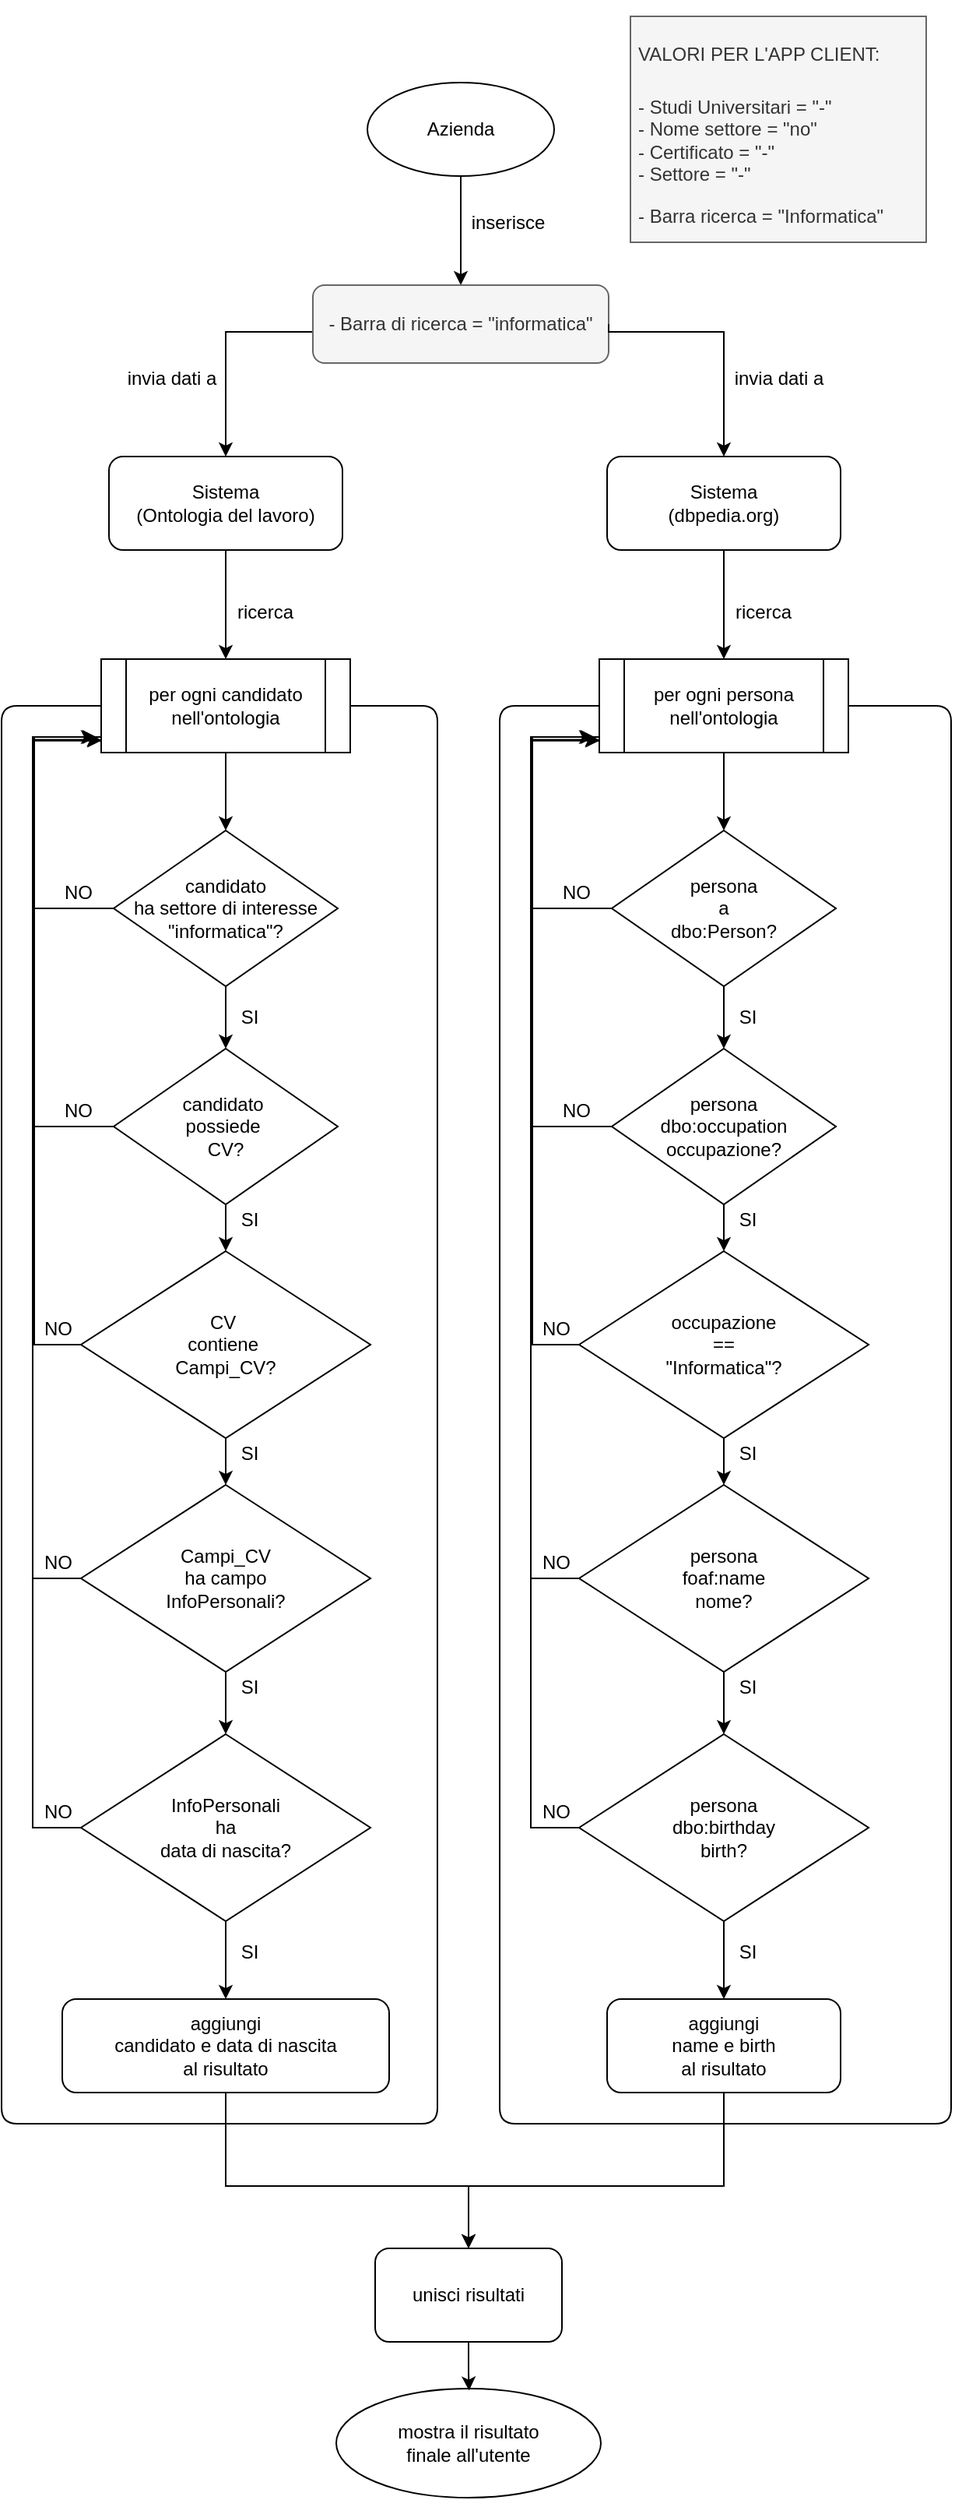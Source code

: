 <mxfile version="14.4.3" type="device"><diagram id="ayHtmYgfoHVvkvzsXFXl" name="Page-1"><mxGraphModel dx="1278" dy="1089" grid="1" gridSize="10" guides="1" tooltips="1" connect="1" arrows="1" fold="1" page="0" pageScale="1" pageWidth="827" pageHeight="1169" math="0" shadow="0"><root><mxCell id="0"/><mxCell id="1" parent="0"/><mxCell id="3jaV1H3lAXQtu0JZNAEJ-7" style="edgeStyle=orthogonalEdgeStyle;rounded=0;orthogonalLoop=1;jettySize=auto;html=1;" parent="1" source="3jaV1H3lAXQtu0JZNAEJ-1" target="3jaV1H3lAXQtu0JZNAEJ-5" edge="1"><mxGeometry relative="1" as="geometry"/></mxCell><mxCell id="3jaV1H3lAXQtu0JZNAEJ-1" value="Azienda" style="ellipse;whiteSpace=wrap;html=1;" parent="1" vertex="1"><mxGeometry x="595" y="40" width="120" height="60" as="geometry"/></mxCell><mxCell id="3jaV1H3lAXQtu0JZNAEJ-4" value="inserisce" style="text;html=1;align=center;verticalAlign=middle;resizable=0;points=[];autosize=1;" parent="1" vertex="1"><mxGeometry x="655" y="120" width="60" height="20" as="geometry"/></mxCell><mxCell id="3jaV1H3lAXQtu0JZNAEJ-13" style="edgeStyle=orthogonalEdgeStyle;rounded=0;orthogonalLoop=1;jettySize=auto;html=1;" parent="1" source="3jaV1H3lAXQtu0JZNAEJ-5" target="3jaV1H3lAXQtu0JZNAEJ-12" edge="1"><mxGeometry relative="1" as="geometry"><Array as="points"><mxPoint x="655" y="200"/><mxPoint x="504" y="200"/></Array></mxGeometry></mxCell><mxCell id="3jaV1H3lAXQtu0JZNAEJ-5" value="- Barra di ricerca = &quot;informatica&quot;" style="rounded=1;whiteSpace=wrap;html=1;fillColor=#f5f5f5;strokeColor=#666666;fontColor=#333333;" parent="1" vertex="1"><mxGeometry x="560" y="170" width="190" height="50" as="geometry"/></mxCell><mxCell id="3jaV1H3lAXQtu0JZNAEJ-24" style="edgeStyle=orthogonalEdgeStyle;rounded=0;orthogonalLoop=1;jettySize=auto;html=1;entryX=-0.011;entryY=0.876;entryDx=0;entryDy=0;entryPerimeter=0;" parent="1" source="3jaV1H3lAXQtu0JZNAEJ-9" target="3jaV1H3lAXQtu0JZNAEJ-17" edge="1"><mxGeometry relative="1" as="geometry"><Array as="points"><mxPoint x="380" y="570"/><mxPoint x="380" y="460"/><mxPoint x="424" y="460"/><mxPoint x="424" y="463"/></Array></mxGeometry></mxCell><mxCell id="3jaV1H3lAXQtu0JZNAEJ-31" style="edgeStyle=orthogonalEdgeStyle;rounded=0;orthogonalLoop=1;jettySize=auto;html=1;entryX=0.5;entryY=0;entryDx=0;entryDy=0;" parent="1" source="3jaV1H3lAXQtu0JZNAEJ-9" target="3jaV1H3lAXQtu0JZNAEJ-28" edge="1"><mxGeometry relative="1" as="geometry"/></mxCell><mxCell id="3jaV1H3lAXQtu0JZNAEJ-9" value="candidato&lt;br&gt;ha settore di interesse&lt;br&gt;&quot;informatica&quot;?" style="rhombus;whiteSpace=wrap;html=1;" parent="1" vertex="1"><mxGeometry x="432" y="520" width="144" height="100" as="geometry"/></mxCell><mxCell id="3jaV1H3lAXQtu0JZNAEJ-11" value="invia dati a" style="text;html=1;align=center;verticalAlign=middle;resizable=0;points=[];autosize=1;" parent="1" vertex="1"><mxGeometry x="434" y="220" width="70" height="20" as="geometry"/></mxCell><mxCell id="3jaV1H3lAXQtu0JZNAEJ-18" style="edgeStyle=orthogonalEdgeStyle;rounded=0;orthogonalLoop=1;jettySize=auto;html=1;entryX=0.5;entryY=0;entryDx=0;entryDy=0;" parent="1" source="3jaV1H3lAXQtu0JZNAEJ-12" target="3jaV1H3lAXQtu0JZNAEJ-17" edge="1"><mxGeometry relative="1" as="geometry"/></mxCell><mxCell id="3jaV1H3lAXQtu0JZNAEJ-12" value="Sistema&lt;br&gt;(Ontologia del lavoro)" style="rounded=1;whiteSpace=wrap;html=1;" parent="1" vertex="1"><mxGeometry x="429" y="280" width="150" height="60" as="geometry"/></mxCell><mxCell id="3jaV1H3lAXQtu0JZNAEJ-15" value="ricerca" style="text;html=1;align=center;verticalAlign=middle;resizable=0;points=[];autosize=1;" parent="1" vertex="1"><mxGeometry x="504" y="370" width="50" height="20" as="geometry"/></mxCell><mxCell id="3jaV1H3lAXQtu0JZNAEJ-19" style="edgeStyle=orthogonalEdgeStyle;rounded=0;orthogonalLoop=1;jettySize=auto;html=1;" parent="1" source="3jaV1H3lAXQtu0JZNAEJ-17" target="3jaV1H3lAXQtu0JZNAEJ-9" edge="1"><mxGeometry relative="1" as="geometry"/></mxCell><mxCell id="3jaV1H3lAXQtu0JZNAEJ-17" value="per ogni candidato nell'ontologia" style="shape=process;whiteSpace=wrap;html=1;backgroundOutline=1;" parent="1" vertex="1"><mxGeometry x="424" y="410" width="160" height="60" as="geometry"/></mxCell><mxCell id="3jaV1H3lAXQtu0JZNAEJ-25" value="NO" style="text;html=1;align=center;verticalAlign=middle;resizable=0;points=[];autosize=1;" parent="1" vertex="1"><mxGeometry x="394" y="550" width="30" height="20" as="geometry"/></mxCell><mxCell id="3jaV1H3lAXQtu0JZNAEJ-27" value="SI" style="text;html=1;align=center;verticalAlign=middle;resizable=0;points=[];autosize=1;" parent="1" vertex="1"><mxGeometry x="504" y="630" width="30" height="20" as="geometry"/></mxCell><mxCell id="3jaV1H3lAXQtu0JZNAEJ-32" style="edgeStyle=orthogonalEdgeStyle;rounded=0;orthogonalLoop=1;jettySize=auto;html=1;" parent="1" source="3jaV1H3lAXQtu0JZNAEJ-28" edge="1"><mxGeometry relative="1" as="geometry"><mxPoint x="420" y="460" as="targetPoint"/><Array as="points"><mxPoint x="380" y="710"/><mxPoint x="380" y="460"/><mxPoint x="420" y="460"/></Array></mxGeometry></mxCell><mxCell id="3jaV1H3lAXQtu0JZNAEJ-37" style="edgeStyle=orthogonalEdgeStyle;rounded=0;orthogonalLoop=1;jettySize=auto;html=1;entryX=0.5;entryY=0;entryDx=0;entryDy=0;" parent="1" source="3jaV1H3lAXQtu0JZNAEJ-28" target="3jaV1H3lAXQtu0JZNAEJ-34" edge="1"><mxGeometry relative="1" as="geometry"/></mxCell><mxCell id="3jaV1H3lAXQtu0JZNAEJ-28" value="&lt;span&gt;candidato&amp;nbsp;&lt;/span&gt;&lt;br&gt;&lt;span&gt;possiede&amp;nbsp;&lt;/span&gt;&lt;br&gt;&lt;span&gt;CV?&lt;/span&gt;" style="rhombus;whiteSpace=wrap;html=1;" parent="1" vertex="1"><mxGeometry x="432" y="660" width="144" height="100" as="geometry"/></mxCell><mxCell id="3jaV1H3lAXQtu0JZNAEJ-29" value="NO" style="text;html=1;align=center;verticalAlign=middle;resizable=0;points=[];autosize=1;" parent="1" vertex="1"><mxGeometry x="394" y="690" width="30" height="20" as="geometry"/></mxCell><mxCell id="3jaV1H3lAXQtu0JZNAEJ-30" value="SI" style="text;html=1;align=center;verticalAlign=middle;resizable=0;points=[];autosize=1;" parent="1" vertex="1"><mxGeometry x="504" y="760" width="30" height="20" as="geometry"/></mxCell><mxCell id="3jaV1H3lAXQtu0JZNAEJ-33" value="NO" style="text;html=1;align=center;verticalAlign=middle;resizable=0;points=[];autosize=1;" parent="1" vertex="1"><mxGeometry x="381" y="830" width="30" height="20" as="geometry"/></mxCell><mxCell id="3jaV1H3lAXQtu0JZNAEJ-38" style="edgeStyle=orthogonalEdgeStyle;rounded=0;orthogonalLoop=1;jettySize=auto;html=1;exitX=0;exitY=0.5;exitDx=0;exitDy=0;" parent="1" source="3jaV1H3lAXQtu0JZNAEJ-34" edge="1"><mxGeometry relative="1" as="geometry"><mxPoint x="421" y="460" as="targetPoint"/><mxPoint x="411" y="875" as="sourcePoint"/><Array as="points"><mxPoint x="381" y="850"/><mxPoint x="381" y="460"/></Array></mxGeometry></mxCell><mxCell id="3jaV1H3lAXQtu0JZNAEJ-34" value="CV&amp;nbsp;&lt;br&gt;contiene&amp;nbsp;&lt;br&gt;Campi_CV?&lt;span&gt;&lt;br&gt;&lt;/span&gt;" style="rhombus;whiteSpace=wrap;html=1;" parent="1" vertex="1"><mxGeometry x="411" y="790" width="186" height="120" as="geometry"/></mxCell><mxCell id="3jaV1H3lAXQtu0JZNAEJ-35" style="edgeStyle=orthogonalEdgeStyle;rounded=0;orthogonalLoop=1;jettySize=auto;html=1;entryX=0.5;entryY=0;entryDx=0;entryDy=0;" parent="1" source="3jaV1H3lAXQtu0JZNAEJ-34" edge="1"><mxGeometry relative="1" as="geometry"><mxPoint x="504" y="940" as="targetPoint"/></mxGeometry></mxCell><mxCell id="3jaV1H3lAXQtu0JZNAEJ-36" value="SI" style="text;html=1;align=center;verticalAlign=middle;resizable=0;points=[];autosize=1;" parent="1" vertex="1"><mxGeometry x="504" y="910" width="30" height="20" as="geometry"/></mxCell><mxCell id="3jaV1H3lAXQtu0JZNAEJ-43" style="edgeStyle=orthogonalEdgeStyle;rounded=0;orthogonalLoop=1;jettySize=auto;html=1;entryX=-0.001;entryY=0.863;entryDx=0;entryDy=0;entryPerimeter=0;exitX=0;exitY=0.5;exitDx=0;exitDy=0;" parent="1" source="3jaV1H3lAXQtu0JZNAEJ-39" target="3jaV1H3lAXQtu0JZNAEJ-17" edge="1"><mxGeometry relative="1" as="geometry"><Array as="points"><mxPoint x="380" y="1000"/><mxPoint x="380" y="462"/></Array></mxGeometry></mxCell><mxCell id="3jaV1H3lAXQtu0JZNAEJ-45" style="edgeStyle=orthogonalEdgeStyle;rounded=0;orthogonalLoop=1;jettySize=auto;html=1;entryX=0.5;entryY=0;entryDx=0;entryDy=0;" parent="1" source="3jaV1H3lAXQtu0JZNAEJ-39" target="M9OSJviC6Cq7ZzTh2aiE-1" edge="1"><mxGeometry relative="1" as="geometry"><mxPoint x="504" y="1090" as="targetPoint"/></mxGeometry></mxCell><mxCell id="3jaV1H3lAXQtu0JZNAEJ-39" value="Campi_CV&lt;br&gt;ha campo&lt;br&gt;InfoPersonali?&lt;span&gt;&lt;br&gt;&lt;/span&gt;" style="rhombus;whiteSpace=wrap;html=1;" parent="1" vertex="1"><mxGeometry x="411" y="940" width="186" height="120" as="geometry"/></mxCell><mxCell id="3jaV1H3lAXQtu0JZNAEJ-40" value="SI" style="text;html=1;align=center;verticalAlign=middle;resizable=0;points=[];autosize=1;" parent="1" vertex="1"><mxGeometry x="504" y="1060" width="30" height="20" as="geometry"/></mxCell><mxCell id="3jaV1H3lAXQtu0JZNAEJ-41" value="NO" style="text;html=1;align=center;verticalAlign=middle;resizable=0;points=[];autosize=1;" parent="1" vertex="1"><mxGeometry x="381" y="980" width="30" height="20" as="geometry"/></mxCell><mxCell id="CWUxU-K4zjTQukpXV9hY-40" style="edgeStyle=orthogonalEdgeStyle;rounded=0;orthogonalLoop=1;jettySize=auto;html=1;entryX=0.5;entryY=0;entryDx=0;entryDy=0;" edge="1" parent="1" source="3jaV1H3lAXQtu0JZNAEJ-46" target="CWUxU-K4zjTQukpXV9hY-39"><mxGeometry relative="1" as="geometry"><Array as="points"><mxPoint x="504" y="1390"/><mxPoint x="660" y="1390"/></Array></mxGeometry></mxCell><mxCell id="3jaV1H3lAXQtu0JZNAEJ-46" value="aggiungi&lt;br&gt;candidato e data di nascita&lt;br&gt;al risultato" style="rounded=1;whiteSpace=wrap;html=1;" parent="1" vertex="1"><mxGeometry x="399" y="1270" width="210" height="60" as="geometry"/></mxCell><mxCell id="3jaV1H3lAXQtu0JZNAEJ-51" value="" style="endArrow=none;html=1;entryX=1;entryY=0.5;entryDx=0;entryDy=0;" parent="1" target="3jaV1H3lAXQtu0JZNAEJ-17" edge="1"><mxGeometry width="50" height="50" relative="1" as="geometry"><mxPoint x="510" y="1350" as="sourcePoint"/><mxPoint x="530" y="800" as="targetPoint"/><Array as="points"><mxPoint x="640" y="1350"/><mxPoint x="640" y="800"/><mxPoint x="640" y="440"/></Array></mxGeometry></mxCell><mxCell id="3jaV1H3lAXQtu0JZNAEJ-52" value="" style="endArrow=none;html=1;entryX=0;entryY=0.5;entryDx=0;entryDy=0;" parent="1" target="3jaV1H3lAXQtu0JZNAEJ-17" edge="1"><mxGeometry width="50" height="50" relative="1" as="geometry"><mxPoint x="510" y="1350" as="sourcePoint"/><mxPoint x="660" y="580" as="targetPoint"/><Array as="points"><mxPoint x="360" y="1350"/><mxPoint x="360" y="440"/></Array></mxGeometry></mxCell><mxCell id="me6JVJT99pDgQEcbr9Qb-4" value="&lt;h1&gt;&lt;span style=&quot;font-size: 12px ; font-weight: 400 ; text-align: center&quot;&gt;VALORI PER L'APP CLIENT:&lt;/span&gt;&lt;br&gt;&lt;/h1&gt;&lt;p&gt;&lt;span style=&quot;text-align: center&quot;&gt;- Studi Universitari = &quot;-&quot;&lt;/span&gt;&lt;br style=&quot;text-align: center&quot;&gt;&lt;span style=&quot;text-align: center&quot;&gt;- Nome settore = &quot;no&quot;&lt;/span&gt;&lt;br style=&quot;text-align: center&quot;&gt;&lt;span style=&quot;text-align: center&quot;&gt;- Certificato = &quot;-&quot;&lt;/span&gt;&lt;br style=&quot;text-align: center&quot;&gt;&lt;span style=&quot;text-align: center&quot;&gt;- Settore = &quot;-&quot;&lt;/span&gt;&lt;br&gt;&lt;/p&gt;&lt;p&gt;&lt;span style=&quot;text-align: center&quot;&gt;- Barra ricerca = &quot;Informatica&quot;&lt;/span&gt;&lt;/p&gt;" style="text;html=1;strokeColor=#666666;fillColor=#f5f5f5;spacing=5;spacingTop=-20;whiteSpace=wrap;overflow=hidden;rounded=0;fontColor=#333333;" parent="1" vertex="1"><mxGeometry x="764" y="-2.5" width="190" height="145" as="geometry"/></mxCell><mxCell id="M9OSJviC6Cq7ZzTh2aiE-2" style="edgeStyle=orthogonalEdgeStyle;rounded=0;orthogonalLoop=1;jettySize=auto;html=1;entryX=0.001;entryY=0.872;entryDx=0;entryDy=0;entryPerimeter=0;" parent="1" source="M9OSJviC6Cq7ZzTh2aiE-1" target="3jaV1H3lAXQtu0JZNAEJ-17" edge="1"><mxGeometry relative="1" as="geometry"><mxPoint x="380" y="450" as="targetPoint"/><Array as="points"><mxPoint x="380" y="1160"/><mxPoint x="380" y="462"/></Array></mxGeometry></mxCell><mxCell id="M9OSJviC6Cq7ZzTh2aiE-4" style="edgeStyle=orthogonalEdgeStyle;rounded=0;orthogonalLoop=1;jettySize=auto;html=1;entryX=0.5;entryY=0;entryDx=0;entryDy=0;" parent="1" source="M9OSJviC6Cq7ZzTh2aiE-1" target="3jaV1H3lAXQtu0JZNAEJ-46" edge="1"><mxGeometry relative="1" as="geometry"/></mxCell><mxCell id="M9OSJviC6Cq7ZzTh2aiE-1" value="InfoPersonali&lt;br&gt;ha&lt;br&gt;data di nascita?&lt;span&gt;&lt;br&gt;&lt;/span&gt;" style="rhombus;whiteSpace=wrap;html=1;" parent="1" vertex="1"><mxGeometry x="411" y="1100" width="186" height="120" as="geometry"/></mxCell><mxCell id="M9OSJviC6Cq7ZzTh2aiE-3" value="NO" style="text;html=1;align=center;verticalAlign=middle;resizable=0;points=[];autosize=1;" parent="1" vertex="1"><mxGeometry x="381" y="1140" width="30" height="20" as="geometry"/></mxCell><mxCell id="M9OSJviC6Cq7ZzTh2aiE-5" value="SI" style="text;html=1;align=center;verticalAlign=middle;resizable=0;points=[];autosize=1;" parent="1" vertex="1"><mxGeometry x="504" y="1230" width="30" height="20" as="geometry"/></mxCell><mxCell id="CWUxU-K4zjTQukpXV9hY-1" style="edgeStyle=orthogonalEdgeStyle;rounded=0;orthogonalLoop=1;jettySize=auto;html=1;exitX=1;exitY=0.5;exitDx=0;exitDy=0;" edge="1" target="CWUxU-K4zjTQukpXV9hY-7" parent="1" source="3jaV1H3lAXQtu0JZNAEJ-5"><mxGeometry relative="1" as="geometry"><mxPoint x="1100" y="195" as="sourcePoint"/><Array as="points"><mxPoint x="750" y="200"/><mxPoint x="824" y="200"/></Array></mxGeometry></mxCell><mxCell id="CWUxU-K4zjTQukpXV9hY-2" style="edgeStyle=orthogonalEdgeStyle;rounded=0;orthogonalLoop=1;jettySize=auto;html=1;entryX=-0.011;entryY=0.876;entryDx=0;entryDy=0;entryPerimeter=0;" edge="1" source="CWUxU-K4zjTQukpXV9hY-4" target="CWUxU-K4zjTQukpXV9hY-10" parent="1"><mxGeometry relative="1" as="geometry"><Array as="points"><mxPoint x="700" y="570"/><mxPoint x="700" y="460"/><mxPoint x="744" y="460"/><mxPoint x="744" y="463"/></Array></mxGeometry></mxCell><mxCell id="CWUxU-K4zjTQukpXV9hY-3" style="edgeStyle=orthogonalEdgeStyle;rounded=0;orthogonalLoop=1;jettySize=auto;html=1;entryX=0.5;entryY=0;entryDx=0;entryDy=0;" edge="1" source="CWUxU-K4zjTQukpXV9hY-4" target="CWUxU-K4zjTQukpXV9hY-15" parent="1"><mxGeometry relative="1" as="geometry"/></mxCell><mxCell id="CWUxU-K4zjTQukpXV9hY-4" value="persona&lt;br&gt;a&lt;br&gt;dbo:Person?" style="rhombus;whiteSpace=wrap;html=1;" vertex="1" parent="1"><mxGeometry x="752" y="520" width="144" height="100" as="geometry"/></mxCell><mxCell id="CWUxU-K4zjTQukpXV9hY-5" value="invia dati a" style="text;html=1;align=center;verticalAlign=middle;resizable=0;points=[];autosize=1;" vertex="1" parent="1"><mxGeometry x="824" y="220" width="70" height="20" as="geometry"/></mxCell><mxCell id="CWUxU-K4zjTQukpXV9hY-6" style="edgeStyle=orthogonalEdgeStyle;rounded=0;orthogonalLoop=1;jettySize=auto;html=1;entryX=0.5;entryY=0;entryDx=0;entryDy=0;" edge="1" source="CWUxU-K4zjTQukpXV9hY-7" target="CWUxU-K4zjTQukpXV9hY-10" parent="1"><mxGeometry relative="1" as="geometry"/></mxCell><mxCell id="CWUxU-K4zjTQukpXV9hY-7" value="Sistema&lt;br&gt;(dbpedia.org)" style="rounded=1;whiteSpace=wrap;html=1;" vertex="1" parent="1"><mxGeometry x="749" y="280" width="150" height="60" as="geometry"/></mxCell><mxCell id="CWUxU-K4zjTQukpXV9hY-8" value="ricerca" style="text;html=1;align=center;verticalAlign=middle;resizable=0;points=[];autosize=1;" vertex="1" parent="1"><mxGeometry x="824" y="370" width="50" height="20" as="geometry"/></mxCell><mxCell id="CWUxU-K4zjTQukpXV9hY-9" style="edgeStyle=orthogonalEdgeStyle;rounded=0;orthogonalLoop=1;jettySize=auto;html=1;" edge="1" source="CWUxU-K4zjTQukpXV9hY-10" target="CWUxU-K4zjTQukpXV9hY-4" parent="1"><mxGeometry relative="1" as="geometry"/></mxCell><mxCell id="CWUxU-K4zjTQukpXV9hY-10" value="per ogni persona nell'ontologia" style="shape=process;whiteSpace=wrap;html=1;backgroundOutline=1;" vertex="1" parent="1"><mxGeometry x="744" y="410" width="160" height="60" as="geometry"/></mxCell><mxCell id="CWUxU-K4zjTQukpXV9hY-11" value="NO" style="text;html=1;align=center;verticalAlign=middle;resizable=0;points=[];autosize=1;" vertex="1" parent="1"><mxGeometry x="714" y="550" width="30" height="20" as="geometry"/></mxCell><mxCell id="CWUxU-K4zjTQukpXV9hY-12" value="SI" style="text;html=1;align=center;verticalAlign=middle;resizable=0;points=[];autosize=1;" vertex="1" parent="1"><mxGeometry x="824" y="630" width="30" height="20" as="geometry"/></mxCell><mxCell id="CWUxU-K4zjTQukpXV9hY-13" style="edgeStyle=orthogonalEdgeStyle;rounded=0;orthogonalLoop=1;jettySize=auto;html=1;" edge="1" source="CWUxU-K4zjTQukpXV9hY-15" parent="1"><mxGeometry relative="1" as="geometry"><mxPoint x="740" y="460" as="targetPoint"/><Array as="points"><mxPoint x="700" y="710"/><mxPoint x="700" y="460"/><mxPoint x="740" y="460"/></Array></mxGeometry></mxCell><mxCell id="CWUxU-K4zjTQukpXV9hY-14" style="edgeStyle=orthogonalEdgeStyle;rounded=0;orthogonalLoop=1;jettySize=auto;html=1;entryX=0.5;entryY=0;entryDx=0;entryDy=0;" edge="1" source="CWUxU-K4zjTQukpXV9hY-15" target="CWUxU-K4zjTQukpXV9hY-20" parent="1"><mxGeometry relative="1" as="geometry"/></mxCell><mxCell id="CWUxU-K4zjTQukpXV9hY-15" value="persona&lt;br&gt;dbo:occupation&lt;br&gt;occupazione?" style="rhombus;whiteSpace=wrap;html=1;" vertex="1" parent="1"><mxGeometry x="752" y="660" width="144" height="100" as="geometry"/></mxCell><mxCell id="CWUxU-K4zjTQukpXV9hY-16" value="NO" style="text;html=1;align=center;verticalAlign=middle;resizable=0;points=[];autosize=1;" vertex="1" parent="1"><mxGeometry x="714" y="690" width="30" height="20" as="geometry"/></mxCell><mxCell id="CWUxU-K4zjTQukpXV9hY-17" value="SI" style="text;html=1;align=center;verticalAlign=middle;resizable=0;points=[];autosize=1;" vertex="1" parent="1"><mxGeometry x="824" y="760" width="30" height="20" as="geometry"/></mxCell><mxCell id="CWUxU-K4zjTQukpXV9hY-18" value="NO" style="text;html=1;align=center;verticalAlign=middle;resizable=0;points=[];autosize=1;" vertex="1" parent="1"><mxGeometry x="701" y="830" width="30" height="20" as="geometry"/></mxCell><mxCell id="CWUxU-K4zjTQukpXV9hY-19" style="edgeStyle=orthogonalEdgeStyle;rounded=0;orthogonalLoop=1;jettySize=auto;html=1;exitX=0;exitY=0.5;exitDx=0;exitDy=0;" edge="1" source="CWUxU-K4zjTQukpXV9hY-20" parent="1"><mxGeometry relative="1" as="geometry"><mxPoint x="741" y="460" as="targetPoint"/><mxPoint x="731" y="875" as="sourcePoint"/><Array as="points"><mxPoint x="701" y="850"/><mxPoint x="701" y="460"/></Array></mxGeometry></mxCell><mxCell id="CWUxU-K4zjTQukpXV9hY-20" value="&lt;span&gt;occupazione&lt;br&gt;==&lt;br&gt;&quot;Informatica&quot;?&lt;br&gt;&lt;/span&gt;" style="rhombus;whiteSpace=wrap;html=1;" vertex="1" parent="1"><mxGeometry x="731" y="790" width="186" height="120" as="geometry"/></mxCell><mxCell id="CWUxU-K4zjTQukpXV9hY-21" style="edgeStyle=orthogonalEdgeStyle;rounded=0;orthogonalLoop=1;jettySize=auto;html=1;entryX=0.5;entryY=0;entryDx=0;entryDy=0;" edge="1" source="CWUxU-K4zjTQukpXV9hY-20" parent="1"><mxGeometry relative="1" as="geometry"><mxPoint x="824" y="940" as="targetPoint"/></mxGeometry></mxCell><mxCell id="CWUxU-K4zjTQukpXV9hY-22" value="SI" style="text;html=1;align=center;verticalAlign=middle;resizable=0;points=[];autosize=1;" vertex="1" parent="1"><mxGeometry x="824" y="910" width="30" height="20" as="geometry"/></mxCell><mxCell id="CWUxU-K4zjTQukpXV9hY-23" style="edgeStyle=orthogonalEdgeStyle;rounded=0;orthogonalLoop=1;jettySize=auto;html=1;entryX=-0.001;entryY=0.863;entryDx=0;entryDy=0;entryPerimeter=0;exitX=0;exitY=0.5;exitDx=0;exitDy=0;" edge="1" source="CWUxU-K4zjTQukpXV9hY-25" target="CWUxU-K4zjTQukpXV9hY-10" parent="1"><mxGeometry relative="1" as="geometry"><Array as="points"><mxPoint x="700" y="1000"/><mxPoint x="700" y="462"/></Array></mxGeometry></mxCell><mxCell id="CWUxU-K4zjTQukpXV9hY-24" style="edgeStyle=orthogonalEdgeStyle;rounded=0;orthogonalLoop=1;jettySize=auto;html=1;entryX=0.5;entryY=0;entryDx=0;entryDy=0;" edge="1" source="CWUxU-K4zjTQukpXV9hY-25" target="CWUxU-K4zjTQukpXV9hY-35" parent="1"><mxGeometry relative="1" as="geometry"><mxPoint x="824" y="1090" as="targetPoint"/></mxGeometry></mxCell><mxCell id="CWUxU-K4zjTQukpXV9hY-25" value="&lt;span&gt;persona&lt;br&gt;foaf:name&lt;br&gt;nome?&lt;br&gt;&lt;/span&gt;" style="rhombus;whiteSpace=wrap;html=1;" vertex="1" parent="1"><mxGeometry x="731" y="940" width="186" height="120" as="geometry"/></mxCell><mxCell id="CWUxU-K4zjTQukpXV9hY-26" value="SI" style="text;html=1;align=center;verticalAlign=middle;resizable=0;points=[];autosize=1;" vertex="1" parent="1"><mxGeometry x="824" y="1060" width="30" height="20" as="geometry"/></mxCell><mxCell id="CWUxU-K4zjTQukpXV9hY-27" value="NO" style="text;html=1;align=center;verticalAlign=middle;resizable=0;points=[];autosize=1;" vertex="1" parent="1"><mxGeometry x="701" y="980" width="30" height="20" as="geometry"/></mxCell><mxCell id="CWUxU-K4zjTQukpXV9hY-41" style="edgeStyle=orthogonalEdgeStyle;rounded=0;orthogonalLoop=1;jettySize=auto;html=1;entryX=0.5;entryY=0;entryDx=0;entryDy=0;" edge="1" parent="1" source="CWUxU-K4zjTQukpXV9hY-29" target="CWUxU-K4zjTQukpXV9hY-39"><mxGeometry relative="1" as="geometry"><Array as="points"><mxPoint x="824" y="1390"/><mxPoint x="660" y="1390"/></Array></mxGeometry></mxCell><mxCell id="CWUxU-K4zjTQukpXV9hY-29" value="aggiungi&lt;br&gt;name e birth&lt;br&gt;al risultato" style="rounded=1;whiteSpace=wrap;html=1;" vertex="1" parent="1"><mxGeometry x="749" y="1270" width="150" height="60" as="geometry"/></mxCell><mxCell id="CWUxU-K4zjTQukpXV9hY-30" value="&lt;span&gt;mostra il risultato&lt;br&gt;finale all'utente&lt;/span&gt;" style="ellipse;whiteSpace=wrap;html=1;" vertex="1" parent="1"><mxGeometry x="575" y="1520" width="170" height="70" as="geometry"/></mxCell><mxCell id="CWUxU-K4zjTQukpXV9hY-31" value="" style="endArrow=none;html=1;entryX=1;entryY=0.5;entryDx=0;entryDy=0;" edge="1" target="CWUxU-K4zjTQukpXV9hY-10" parent="1"><mxGeometry width="50" height="50" relative="1" as="geometry"><mxPoint x="830" y="1350" as="sourcePoint"/><mxPoint x="850" y="800" as="targetPoint"/><Array as="points"><mxPoint x="970" y="1350"/><mxPoint x="970" y="440"/></Array></mxGeometry></mxCell><mxCell id="CWUxU-K4zjTQukpXV9hY-32" value="" style="endArrow=none;html=1;entryX=0;entryY=0.5;entryDx=0;entryDy=0;" edge="1" target="CWUxU-K4zjTQukpXV9hY-10" parent="1"><mxGeometry width="50" height="50" relative="1" as="geometry"><mxPoint x="830" y="1350" as="sourcePoint"/><mxPoint x="980" y="580" as="targetPoint"/><Array as="points"><mxPoint x="680" y="1350"/><mxPoint x="680" y="440"/></Array></mxGeometry></mxCell><mxCell id="CWUxU-K4zjTQukpXV9hY-33" style="edgeStyle=orthogonalEdgeStyle;rounded=0;orthogonalLoop=1;jettySize=auto;html=1;entryX=0.001;entryY=0.872;entryDx=0;entryDy=0;entryPerimeter=0;" edge="1" source="CWUxU-K4zjTQukpXV9hY-35" target="CWUxU-K4zjTQukpXV9hY-10" parent="1"><mxGeometry relative="1" as="geometry"><mxPoint x="700" y="450" as="targetPoint"/><Array as="points"><mxPoint x="700" y="1160"/><mxPoint x="700" y="462"/></Array></mxGeometry></mxCell><mxCell id="CWUxU-K4zjTQukpXV9hY-34" style="edgeStyle=orthogonalEdgeStyle;rounded=0;orthogonalLoop=1;jettySize=auto;html=1;entryX=0.5;entryY=0;entryDx=0;entryDy=0;" edge="1" source="CWUxU-K4zjTQukpXV9hY-35" target="CWUxU-K4zjTQukpXV9hY-29" parent="1"><mxGeometry relative="1" as="geometry"/></mxCell><mxCell id="CWUxU-K4zjTQukpXV9hY-35" value="&lt;span&gt;persona&lt;br&gt;dbo:birthday&lt;br&gt;birth?&lt;br&gt;&lt;/span&gt;" style="rhombus;whiteSpace=wrap;html=1;" vertex="1" parent="1"><mxGeometry x="731" y="1100" width="186" height="120" as="geometry"/></mxCell><mxCell id="CWUxU-K4zjTQukpXV9hY-36" value="NO" style="text;html=1;align=center;verticalAlign=middle;resizable=0;points=[];autosize=1;" vertex="1" parent="1"><mxGeometry x="701" y="1140" width="30" height="20" as="geometry"/></mxCell><mxCell id="CWUxU-K4zjTQukpXV9hY-37" value="SI" style="text;html=1;align=center;verticalAlign=middle;resizable=0;points=[];autosize=1;" vertex="1" parent="1"><mxGeometry x="824" y="1230" width="30" height="20" as="geometry"/></mxCell><mxCell id="CWUxU-K4zjTQukpXV9hY-42" style="edgeStyle=orthogonalEdgeStyle;rounded=0;orthogonalLoop=1;jettySize=auto;html=1;entryX=0.502;entryY=0.018;entryDx=0;entryDy=0;entryPerimeter=0;" edge="1" parent="1" source="CWUxU-K4zjTQukpXV9hY-39" target="CWUxU-K4zjTQukpXV9hY-30"><mxGeometry relative="1" as="geometry"/></mxCell><mxCell id="CWUxU-K4zjTQukpXV9hY-39" value="unisci risultati" style="rounded=1;whiteSpace=wrap;html=1;" vertex="1" parent="1"><mxGeometry x="600" y="1430" width="120" height="60" as="geometry"/></mxCell></root></mxGraphModel></diagram></mxfile>